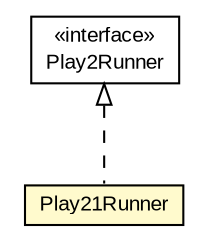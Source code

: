 #!/usr/local/bin/dot
#
# Class diagram 
# Generated by UMLGraph version R5_6-24-gf6e263 (http://www.umlgraph.org/)
#

digraph G {
	edge [fontname="arial",fontsize=10,labelfontname="arial",labelfontsize=10];
	node [fontname="arial",fontsize=10,shape=plaintext];
	nodesep=0.25;
	ranksep=0.5;
	// com.google.code.play2.provider.play21.Play21Runner
	c170 [label=<<table title="com.google.code.play2.provider.play21.Play21Runner" border="0" cellborder="1" cellspacing="0" cellpadding="2" port="p" bgcolor="lemonChiffon" href="./Play21Runner.html">
		<tr><td><table border="0" cellspacing="0" cellpadding="1">
<tr><td align="center" balign="center"> Play21Runner </td></tr>
		</table></td></tr>
		</table>>, URL="./Play21Runner.html", fontname="arial", fontcolor="black", fontsize=10.0];
	//com.google.code.play2.provider.play21.Play21Runner implements com.google.code.play2.provider.api.Play2Runner
	c181:p -> c170:p [dir=back,arrowtail=empty,style=dashed];
	// com.google.code.play2.provider.api.Play2Runner
	c181 [label=<<table title="com.google.code.play2.provider.api.Play2Runner" border="0" cellborder="1" cellspacing="0" cellpadding="2" port="p">
		<tr><td><table border="0" cellspacing="0" cellpadding="1">
<tr><td align="center" balign="center"> &#171;interface&#187; </td></tr>
<tr><td align="center" balign="center"> Play2Runner </td></tr>
		</table></td></tr>
		</table>>, URL="null", fontname="arial", fontcolor="black", fontsize=10.0];
}


